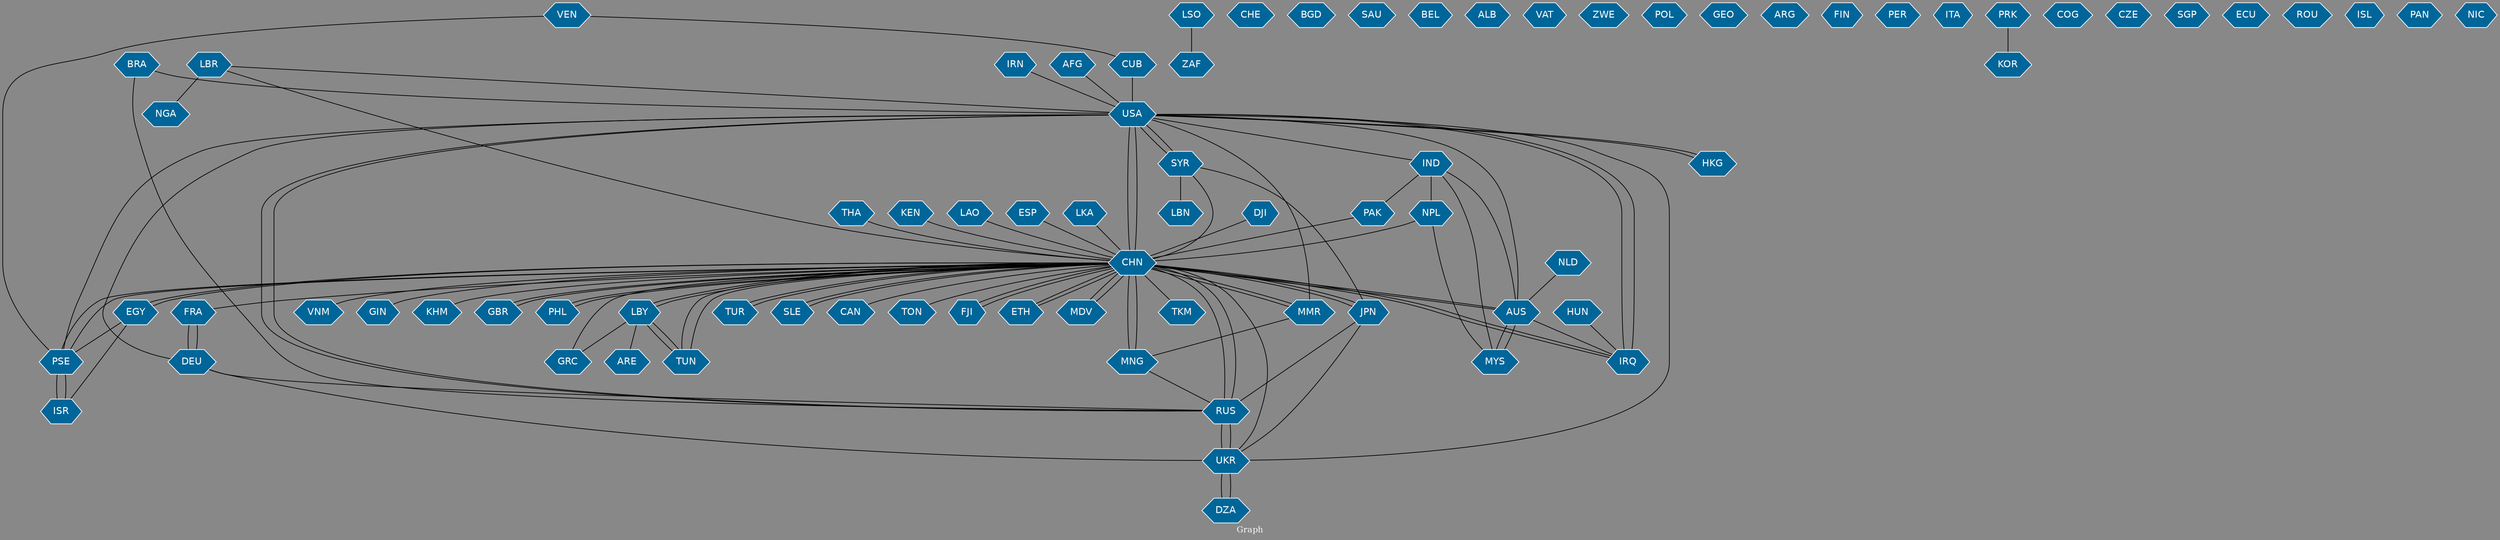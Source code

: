 // Countries together in item graph
graph {
	graph [bgcolor="#888888" fontcolor=white fontsize=12 label="Graph" outputorder=edgesfirst overlap=prism]
	node [color=white fillcolor="#006699" fontcolor=white fontname=Helvetica shape=hexagon style=filled]
	edge [arrowhead=open color=black fontcolor=white fontname=Courier fontsize=12]
		USA [label=USA]
		LSO [label=LSO]
		CHN [label=CHN]
		MNG [label=MNG]
		RUS [label=RUS]
		JPN [label=JPN]
		UKR [label=UKR]
		DZA [label=DZA]
		IRN [label=IRN]
		GBR [label=GBR]
		BRA [label=BRA]
		LBY [label=LBY]
		GRC [label=GRC]
		PSE [label=PSE]
		PHL [label=PHL]
		ISR [label=ISR]
		CHE [label=CHE]
		AUS [label=AUS]
		IRQ [label=IRQ]
		TUR [label=TUR]
		NGA [label=NGA]
		IND [label=IND]
		SLE [label=SLE]
		AFG [label=AFG]
		LBR [label=LBR]
		CUB [label=CUB]
		BGD [label=BGD]
		VEN [label=VEN]
		THA [label=THA]
		NPL [label=NPL]
		KEN [label=KEN]
		EGY [label=EGY]
		SAU [label=SAU]
		BEL [label=BEL]
		ALB [label=ALB]
		MYS [label=MYS]
		VAT [label=VAT]
		PAK [label=PAK]
		ZAF [label=ZAF]
		SYR [label=SYR]
		ZWE [label=ZWE]
		CAN [label=CAN]
		FRA [label=FRA]
		POL [label=POL]
		HKG [label=HKG]
		GEO [label=GEO]
		MMR [label=MMR]
		ARE [label=ARE]
		ARG [label=ARG]
		LBN [label=LBN]
		LAO [label=LAO]
		FIN [label=FIN]
		ESP [label=ESP]
		DEU [label=DEU]
		HUN [label=HUN]
		PER [label=PER]
		LKA [label=LKA]
		TON [label=TON]
		TUN [label=TUN]
		FJI [label=FJI]
		ETH [label=ETH]
		ITA [label=ITA]
		PRK [label=PRK]
		KOR [label=KOR]
		MDV [label=MDV]
		COG [label=COG]
		TKM [label=TKM]
		VNM [label=VNM]
		CZE [label=CZE]
		SGP [label=SGP]
		NLD [label=NLD]
		ECU [label=ECU]
		DJI [label=DJI]
		GIN [label=GIN]
		ROU [label=ROU]
		KHM [label=KHM]
		ISL [label=ISL]
		PAN [label=PAN]
		NIC [label=NIC]
			HKG -- USA [weight=1]
			MMR -- MNG [weight=1]
			TUR -- CHN [weight=2]
			CHN -- IRQ [weight=1]
			EGY -- CHN [weight=1]
			CHN -- TUR [weight=1]
			LBY -- TUN [weight=2]
			CHN -- CAN [weight=3]
			MNG -- RUS [weight=2]
			IND -- MYS [weight=1]
			LAO -- CHN [weight=1]
			TUN -- LBY [weight=1]
			SYR -- LBN [weight=2]
			CHN -- ETH [weight=1]
			LBR -- USA [weight=1]
			CHN -- MDV [weight=1]
			JPN -- CHN [weight=8]
			PAK -- CHN [weight=1]
			CHN -- GIN [weight=2]
			USA -- UKR [weight=3]
			PSE -- CHN [weight=2]
			DEU -- RUS [weight=1]
			USA -- IRQ [weight=5]
			CHN -- USA [weight=34]
			AUS -- USA [weight=2]
			EGY -- PSE [weight=2]
			CHN -- GBR [weight=1]
			CHN -- EGY [weight=1]
			GBR -- CHN [weight=3]
			HUN -- IRQ [weight=1]
			EGY -- ISR [weight=1]
			CHN -- AUS [weight=1]
			CHN -- PSE [weight=1]
			MDV -- CHN [weight=1]
			AUS -- IRQ [weight=1]
			USA -- SYR [weight=4]
			ESP -- CHN [weight=1]
			NPL -- CHN [weight=1]
			MNG -- CHN [weight=19]
			CHN -- JPN [weight=12]
			TUN -- CHN [weight=1]
			USA -- RUS [weight=2]
			SLE -- CHN [weight=5]
			PSE -- ISR [weight=14]
			CHN -- FRA [weight=2]
			FRA -- DEU [weight=1]
			LBR -- NGA [weight=2]
			UKR -- DZA [weight=1]
			CHN -- TKM [weight=1]
			DEU -- FRA [weight=1]
			ISR -- PSE [weight=11]
			IND -- PAK [weight=1]
			LBY -- ARE [weight=1]
			MYS -- AUS [weight=1]
			CHN -- KHM [weight=1]
			LKA -- CHN [weight=1]
			FJI -- CHN [weight=1]
			CHN -- LBY [weight=3]
			USA -- MMR [weight=1]
			DJI -- CHN [weight=1]
			CHN -- MMR [weight=3]
			NLD -- AUS [weight=1]
			ETH -- CHN [weight=1]
			CHN -- MNG [weight=9]
			THA -- CHN [weight=2]
			LSO -- ZAF [weight=1]
			CHN -- PHL [weight=4]
			PRK -- KOR [weight=1]
			RUS -- UKR [weight=9]
			IRN -- USA [weight=1]
			USA -- PSE [weight=1]
			DZA -- UKR [weight=1]
			AFG -- USA [weight=1]
			BRA -- USA [weight=1]
			VEN -- CUB [weight=1]
			LBR -- CHN [weight=2]
			CHN -- TUN [weight=2]
			GRC -- CHN [weight=1]
			LBY -- CHN [weight=4]
			SYR -- USA [weight=2]
			DEU -- UKR [weight=2]
			USA -- HKG [weight=1]
			UKR -- RUS [weight=5]
			CHN -- TON [weight=1]
			CHN -- FJI [weight=1]
			IRQ -- USA [weight=13]
			BRA -- RUS [weight=1]
			UKR -- CHN [weight=1]
			SYR -- JPN [weight=1]
			LBY -- GRC [weight=1]
			VEN -- PSE [weight=1]
			USA -- IND [weight=1]
			NPL -- MYS [weight=1]
			IRQ -- CHN [weight=2]
			IND -- AUS [weight=1]
			CHN -- RUS [weight=3]
			JPN -- UKR [weight=1]
			RUS -- USA [weight=3]
			JPN -- RUS [weight=1]
			DEU -- USA [weight=1]
			CUB -- USA [weight=2]
			SYR -- CHN [weight=1]
			USA -- CHN [weight=18]
			PHL -- CHN [weight=2]
			CHN -- VNM [weight=3]
			CHN -- SLE [weight=4]
			AUS -- CHN [weight=4]
			KEN -- CHN [weight=1]
			RUS -- CHN [weight=7]
			IND -- NPL [weight=2]
			MMR -- CHN [weight=1]
			AUS -- MYS [weight=1]
}